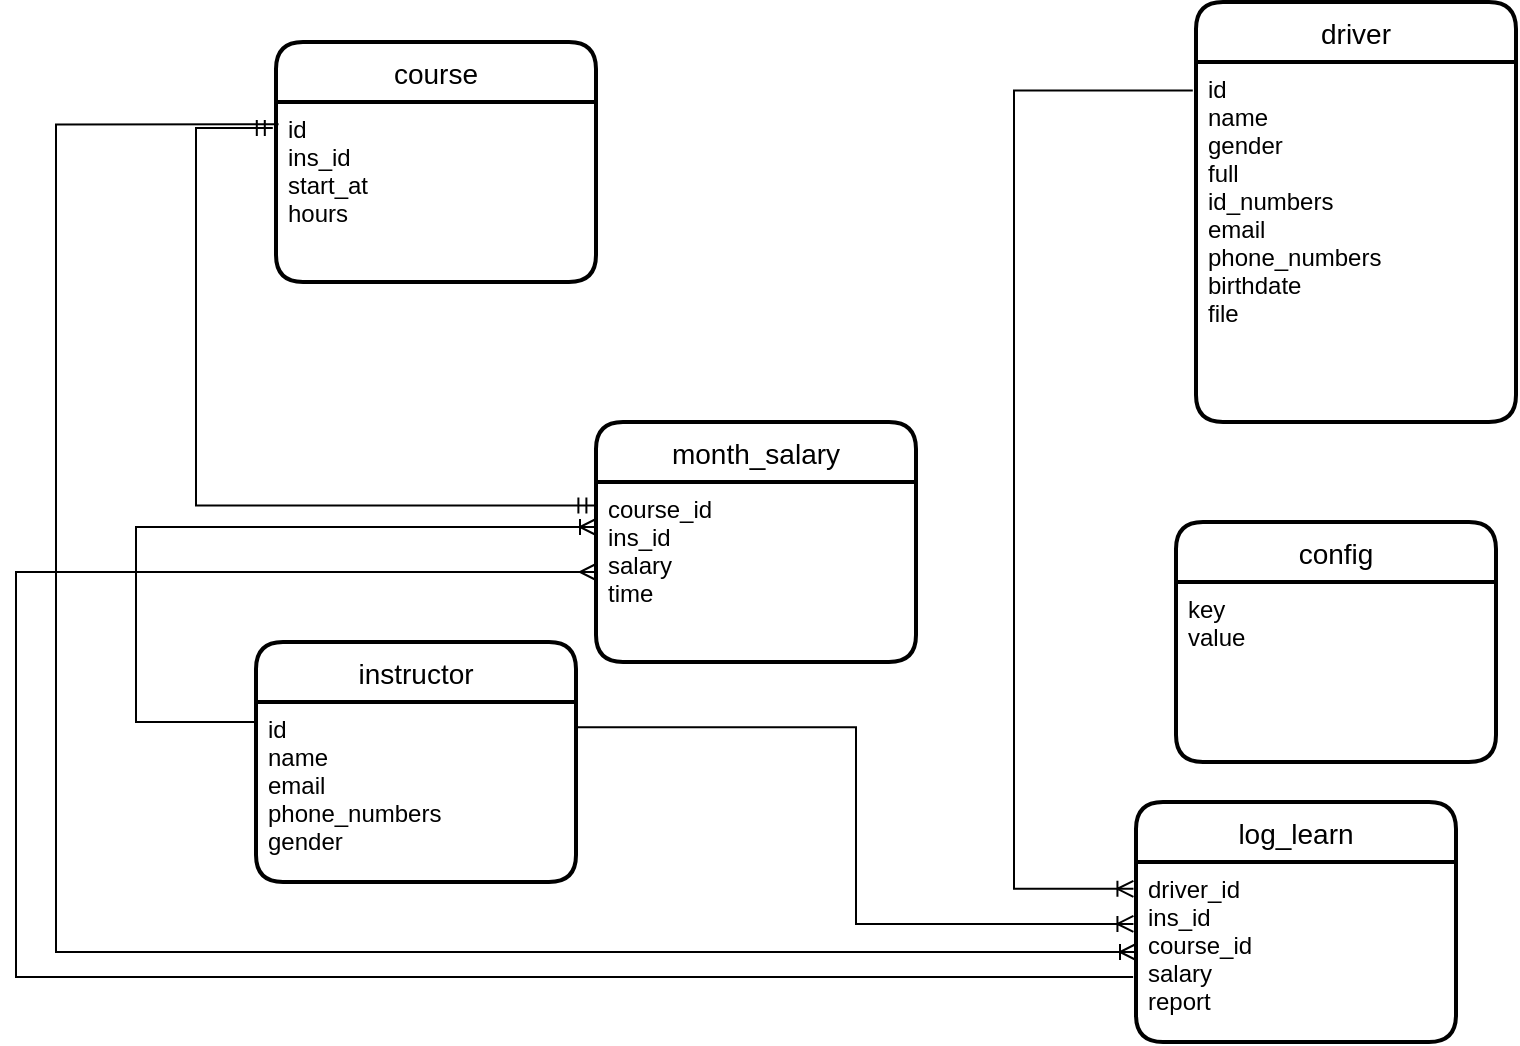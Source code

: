 <mxfile version="18.0.2" type="device"><diagram id="ikT-spZD6qVPxgZsA2uT" name="Page-1"><mxGraphModel dx="1221" dy="634" grid="1" gridSize="10" guides="1" tooltips="1" connect="1" arrows="1" fold="1" page="1" pageScale="1" pageWidth="827" pageHeight="1169" math="0" shadow="0"><root><mxCell id="0"/><mxCell id="1" parent="0"/><mxCell id="C7lLQzTX-ZYcaYzmwELE-5" value="instructor" style="swimlane;childLayout=stackLayout;horizontal=1;startSize=30;horizontalStack=0;rounded=1;fontSize=14;fontStyle=0;strokeWidth=2;resizeParent=0;resizeLast=1;shadow=0;dashed=0;align=center;" vertex="1" parent="1"><mxGeometry x="140" y="350" width="160" height="120" as="geometry"/></mxCell><mxCell id="C7lLQzTX-ZYcaYzmwELE-6" value="id&#10;name&#10;email&#10;phone_numbers&#10;gender" style="align=left;strokeColor=none;fillColor=none;spacingLeft=4;fontSize=12;verticalAlign=top;resizable=0;rotatable=0;part=1;" vertex="1" parent="C7lLQzTX-ZYcaYzmwELE-5"><mxGeometry y="30" width="160" height="90" as="geometry"/></mxCell><mxCell id="C7lLQzTX-ZYcaYzmwELE-7" value="driver" style="swimlane;childLayout=stackLayout;horizontal=1;startSize=30;horizontalStack=0;rounded=1;fontSize=14;fontStyle=0;strokeWidth=2;resizeParent=0;resizeLast=1;shadow=0;dashed=0;align=center;" vertex="1" parent="1"><mxGeometry x="610" y="30" width="160" height="210" as="geometry"/></mxCell><mxCell id="C7lLQzTX-ZYcaYzmwELE-8" value="id&#10;name&#10;gender&#10;full&#10;id_numbers&#10;email&#10;phone_numbers&#10;birthdate&#10;file" style="align=left;strokeColor=none;fillColor=none;spacingLeft=4;fontSize=12;verticalAlign=top;resizable=0;rotatable=0;part=1;" vertex="1" parent="C7lLQzTX-ZYcaYzmwELE-7"><mxGeometry y="30" width="160" height="180" as="geometry"/></mxCell><mxCell id="C7lLQzTX-ZYcaYzmwELE-9" value="course" style="swimlane;childLayout=stackLayout;horizontal=1;startSize=30;horizontalStack=0;rounded=1;fontSize=14;fontStyle=0;strokeWidth=2;resizeParent=0;resizeLast=1;shadow=0;dashed=0;align=center;" vertex="1" parent="1"><mxGeometry x="150" y="50" width="160" height="120" as="geometry"/></mxCell><mxCell id="C7lLQzTX-ZYcaYzmwELE-10" value="id&#10;ins_id&#10;start_at&#10;hours&#10;" style="align=left;strokeColor=none;fillColor=none;spacingLeft=4;fontSize=12;verticalAlign=top;resizable=0;rotatable=0;part=1;" vertex="1" parent="C7lLQzTX-ZYcaYzmwELE-9"><mxGeometry y="30" width="160" height="90" as="geometry"/></mxCell><mxCell id="C7lLQzTX-ZYcaYzmwELE-11" value="log_learn" style="swimlane;childLayout=stackLayout;horizontal=1;startSize=30;horizontalStack=0;rounded=1;fontSize=14;fontStyle=0;strokeWidth=2;resizeParent=0;resizeLast=1;shadow=0;dashed=0;align=center;" vertex="1" parent="1"><mxGeometry x="580" y="430" width="160" height="120" as="geometry"/></mxCell><mxCell id="C7lLQzTX-ZYcaYzmwELE-12" value="driver_id&#10;ins_id&#10;course_id&#10;salary&#10;report&#10;" style="align=left;strokeColor=none;fillColor=none;spacingLeft=4;fontSize=12;verticalAlign=top;resizable=0;rotatable=0;part=1;" vertex="1" parent="C7lLQzTX-ZYcaYzmwELE-11"><mxGeometry y="30" width="160" height="90" as="geometry"/></mxCell><mxCell id="C7lLQzTX-ZYcaYzmwELE-15" value="config" style="swimlane;childLayout=stackLayout;horizontal=1;startSize=30;horizontalStack=0;rounded=1;fontSize=14;fontStyle=0;strokeWidth=2;resizeParent=0;resizeLast=1;shadow=0;dashed=0;align=center;" vertex="1" parent="1"><mxGeometry x="600" y="290" width="160" height="120" as="geometry"/></mxCell><mxCell id="C7lLQzTX-ZYcaYzmwELE-16" value="key&#10;value" style="align=left;strokeColor=none;fillColor=none;spacingLeft=4;fontSize=12;verticalAlign=top;resizable=0;rotatable=0;part=1;" vertex="1" parent="C7lLQzTX-ZYcaYzmwELE-15"><mxGeometry y="30" width="160" height="90" as="geometry"/></mxCell><mxCell id="C7lLQzTX-ZYcaYzmwELE-28" value="month_salary" style="swimlane;childLayout=stackLayout;horizontal=1;startSize=30;horizontalStack=0;rounded=1;fontSize=14;fontStyle=0;strokeWidth=2;resizeParent=0;resizeLast=1;shadow=0;dashed=0;align=center;" vertex="1" parent="1"><mxGeometry x="310" y="240" width="160" height="120" as="geometry"/></mxCell><mxCell id="C7lLQzTX-ZYcaYzmwELE-29" value="course_id&#10;ins_id&#10;salary&#10;time" style="align=left;strokeColor=none;fillColor=none;spacingLeft=4;fontSize=12;verticalAlign=top;resizable=0;rotatable=0;part=1;" vertex="1" parent="C7lLQzTX-ZYcaYzmwELE-28"><mxGeometry y="30" width="160" height="90" as="geometry"/></mxCell><mxCell id="C7lLQzTX-ZYcaYzmwELE-30" value="" style="edgeStyle=orthogonalEdgeStyle;fontSize=12;html=1;endArrow=ERmandOne;startArrow=ERmandOne;rounded=0;entryX=-0.01;entryY=0.144;entryDx=0;entryDy=0;entryPerimeter=0;exitX=-0.005;exitY=0.131;exitDx=0;exitDy=0;exitPerimeter=0;" edge="1" parent="1" source="C7lLQzTX-ZYcaYzmwELE-29" target="C7lLQzTX-ZYcaYzmwELE-10"><mxGeometry width="100" height="100" relative="1" as="geometry"><mxPoint x="360" y="330" as="sourcePoint"/><mxPoint x="460" y="230" as="targetPoint"/><Array as="points"><mxPoint x="110" y="282"/><mxPoint x="110" y="93"/></Array></mxGeometry></mxCell><mxCell id="C7lLQzTX-ZYcaYzmwELE-31" value="" style="edgeStyle=orthogonalEdgeStyle;fontSize=12;html=1;endArrow=ERoneToMany;rounded=0;entryX=0;entryY=0.25;entryDx=0;entryDy=0;" edge="1" parent="1" target="C7lLQzTX-ZYcaYzmwELE-29"><mxGeometry width="100" height="100" relative="1" as="geometry"><mxPoint x="140" y="390" as="sourcePoint"/><mxPoint x="460" y="230" as="targetPoint"/><Array as="points"><mxPoint x="80" y="390"/><mxPoint x="80" y="293"/></Array></mxGeometry></mxCell><mxCell id="C7lLQzTX-ZYcaYzmwELE-36" value="" style="edgeStyle=orthogonalEdgeStyle;fontSize=12;html=1;endArrow=ERoneToMany;rounded=0;exitX=-0.01;exitY=0.079;exitDx=0;exitDy=0;exitPerimeter=0;entryX=-0.008;entryY=0.149;entryDx=0;entryDy=0;entryPerimeter=0;" edge="1" parent="1" source="C7lLQzTX-ZYcaYzmwELE-8" target="C7lLQzTX-ZYcaYzmwELE-12"><mxGeometry width="100" height="100" relative="1" as="geometry"><mxPoint x="360" y="300" as="sourcePoint"/><mxPoint x="460" y="200" as="targetPoint"/><Array as="points"><mxPoint x="519" y="74"/></Array></mxGeometry></mxCell><mxCell id="C7lLQzTX-ZYcaYzmwELE-38" value="" style="edgeStyle=orthogonalEdgeStyle;fontSize=12;html=1;endArrow=ERoneToMany;rounded=0;exitX=0.998;exitY=0.14;exitDx=0;exitDy=0;exitPerimeter=0;entryX=-0.008;entryY=0.344;entryDx=0;entryDy=0;entryPerimeter=0;" edge="1" parent="1" source="C7lLQzTX-ZYcaYzmwELE-6" target="C7lLQzTX-ZYcaYzmwELE-12"><mxGeometry width="100" height="100" relative="1" as="geometry"><mxPoint x="360" y="380" as="sourcePoint"/><mxPoint x="460" y="280" as="targetPoint"/></mxGeometry></mxCell><mxCell id="C7lLQzTX-ZYcaYzmwELE-40" value="" style="edgeStyle=orthogonalEdgeStyle;fontSize=12;html=1;endArrow=ERoneToMany;rounded=0;exitX=0.008;exitY=0.124;exitDx=0;exitDy=0;exitPerimeter=0;entryX=0;entryY=0.5;entryDx=0;entryDy=0;" edge="1" parent="1" source="C7lLQzTX-ZYcaYzmwELE-10" target="C7lLQzTX-ZYcaYzmwELE-12"><mxGeometry width="100" height="100" relative="1" as="geometry"><mxPoint x="370" y="320" as="sourcePoint"/><mxPoint x="470" y="220" as="targetPoint"/><Array as="points"><mxPoint x="40" y="91"/><mxPoint x="40" y="505"/></Array></mxGeometry></mxCell><mxCell id="C7lLQzTX-ZYcaYzmwELE-41" value="" style="edgeStyle=orthogonalEdgeStyle;fontSize=12;html=1;endArrow=ERmany;rounded=0;exitX=-0.009;exitY=0.639;exitDx=0;exitDy=0;exitPerimeter=0;entryX=0;entryY=0.5;entryDx=0;entryDy=0;" edge="1" parent="1" source="C7lLQzTX-ZYcaYzmwELE-12" target="C7lLQzTX-ZYcaYzmwELE-29"><mxGeometry width="100" height="100" relative="1" as="geometry"><mxPoint x="370" y="320" as="sourcePoint"/><mxPoint x="470" y="220" as="targetPoint"/><Array as="points"><mxPoint x="20" y="518"/><mxPoint x="20" y="315"/></Array></mxGeometry></mxCell></root></mxGraphModel></diagram></mxfile>
